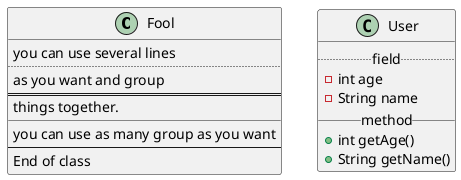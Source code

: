 @startuml
class Fool{
you can use several lines
..
as you want and group
==
things together.
__
you can use as many group as you want
--
End of class
}

' you can also use titles within the separators
class User{
.. field..
- int age
- String name
__ method __
+ int getAge()
+String getName()
}
@enduml
